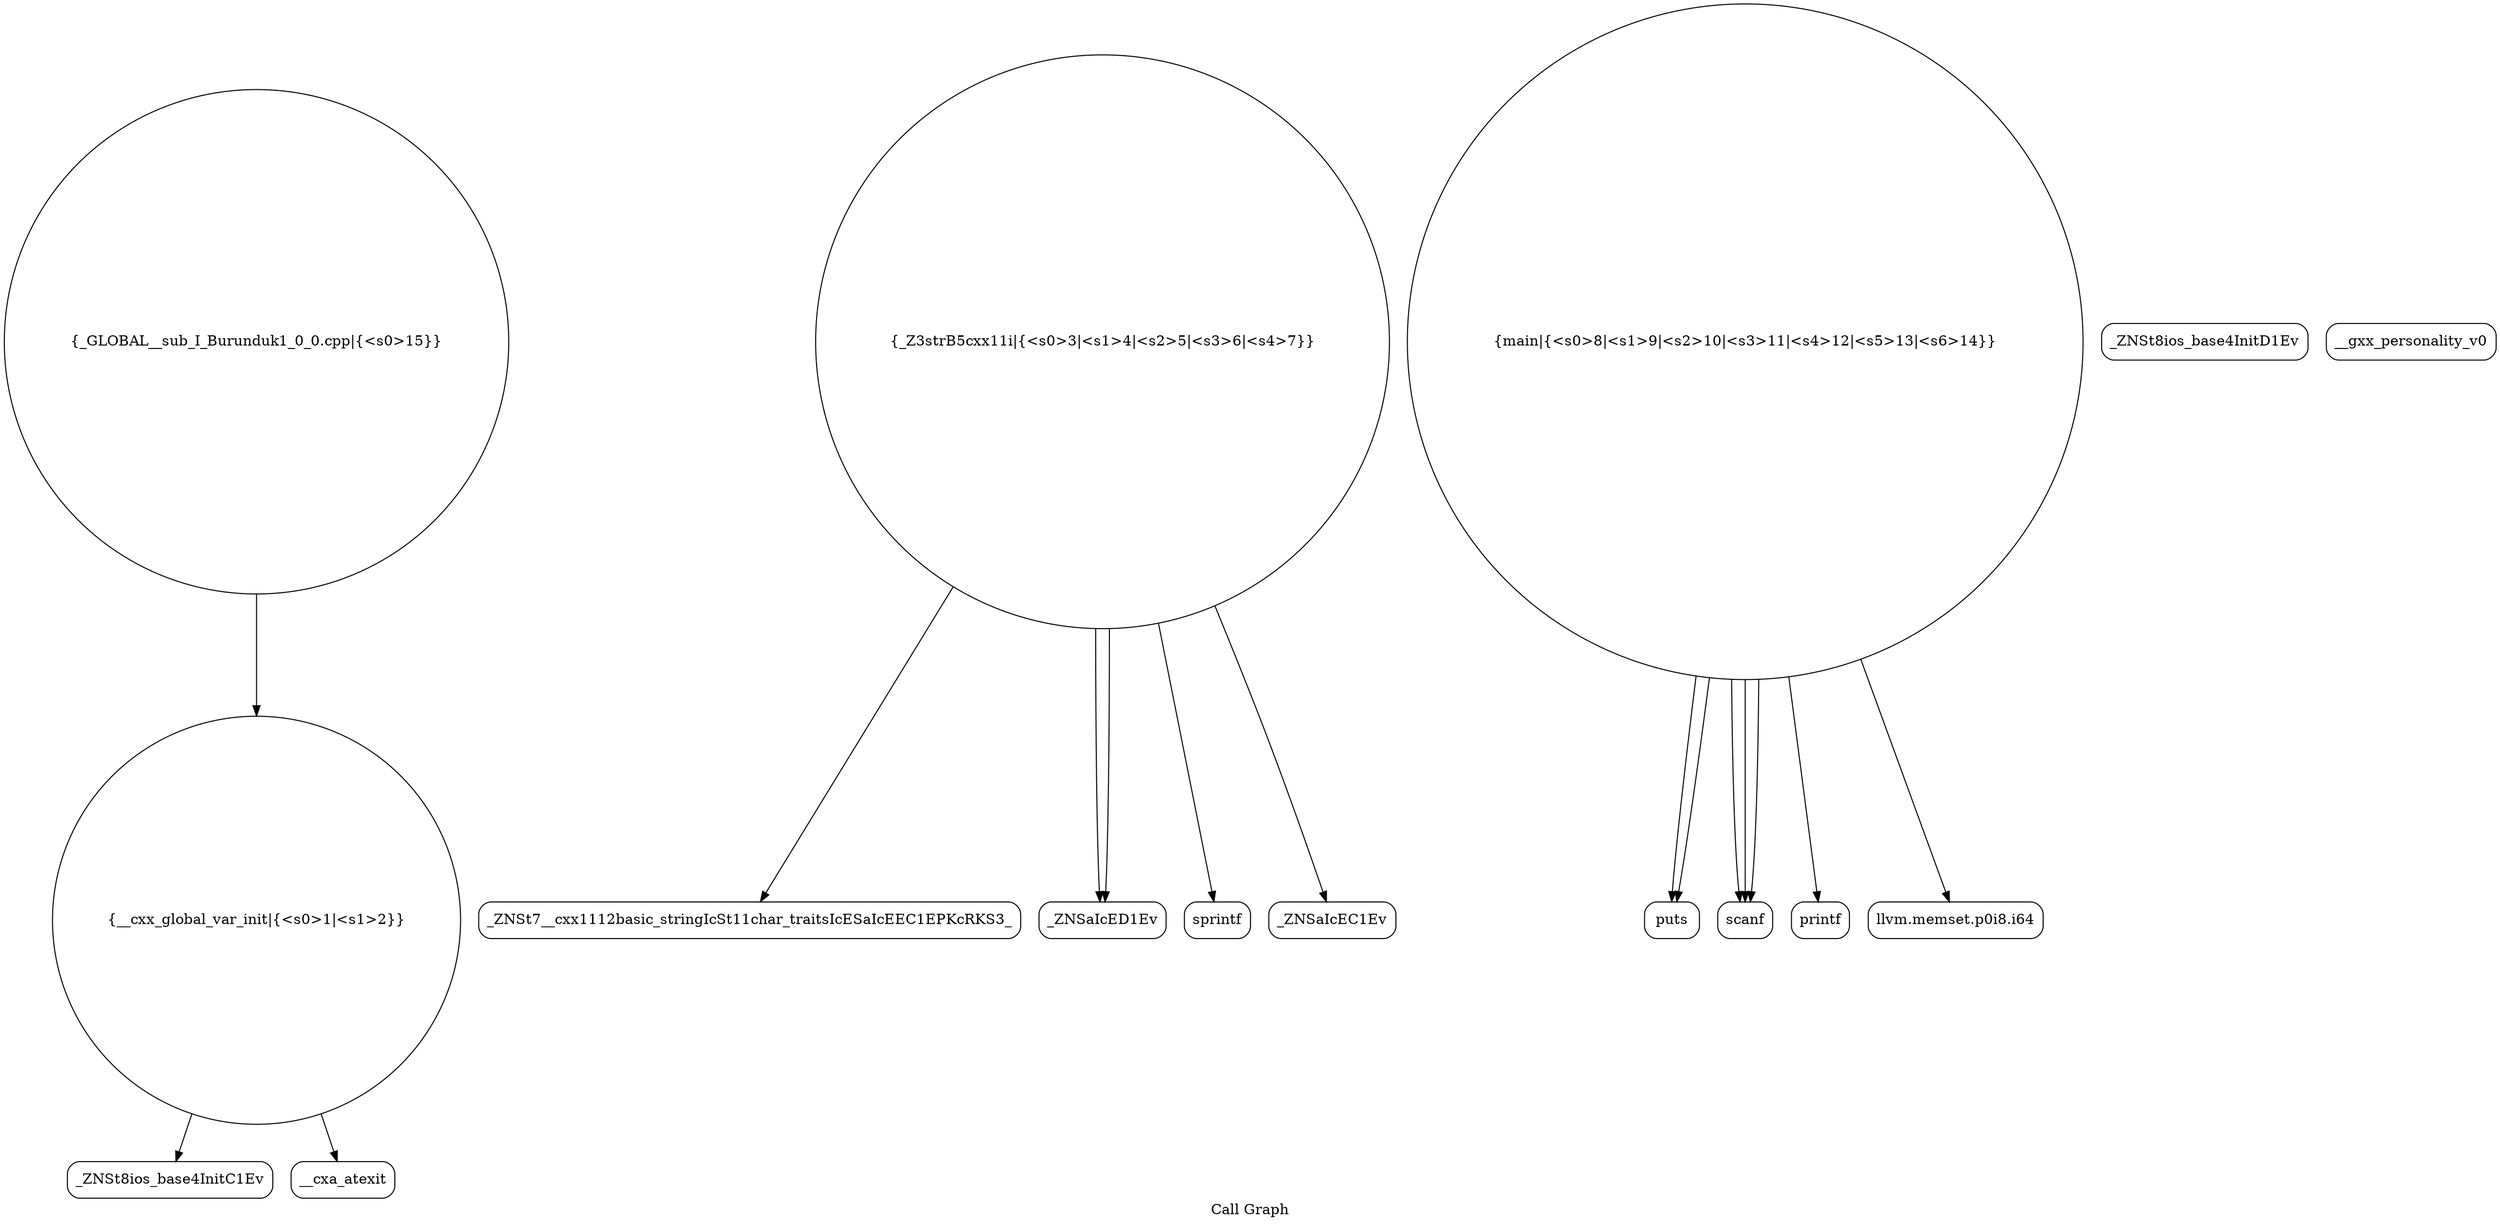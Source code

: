 digraph "Call Graph" {
	label="Call Graph";

	Node0x561db267d940 [shape=record,shape=circle,label="{__cxx_global_var_init|{<s0>1|<s1>2}}"];
	Node0x561db267d940:s0 -> Node0x561db267ddd0[color=black];
	Node0x561db267d940:s1 -> Node0x561db267ded0[color=black];
	Node0x561db267e0d0 [shape=record,shape=Mrecord,label="{_ZNSt7__cxx1112basic_stringIcSt11char_traitsIcESaIcEEC1EPKcRKS3_}"];
	Node0x561db267e450 [shape=record,shape=Mrecord,label="{puts}"];
	Node0x561db267de50 [shape=record,shape=Mrecord,label="{_ZNSt8ios_base4InitD1Ev}"];
	Node0x561db267e1d0 [shape=record,shape=Mrecord,label="{_ZNSaIcED1Ev}"];
	Node0x561db267df50 [shape=record,shape=circle,label="{_Z3strB5cxx11i|{<s0>3|<s1>4|<s2>5|<s3>6|<s4>7}}"];
	Node0x561db267df50:s0 -> Node0x561db267dfd0[color=black];
	Node0x561db267df50:s1 -> Node0x561db267e050[color=black];
	Node0x561db267df50:s2 -> Node0x561db267e0d0[color=black];
	Node0x561db267df50:s3 -> Node0x561db267e1d0[color=black];
	Node0x561db267df50:s4 -> Node0x561db267e1d0[color=black];
	Node0x561db267e2d0 [shape=record,shape=Mrecord,label="{scanf}"];
	Node0x561db267e050 [shape=record,shape=Mrecord,label="{_ZNSaIcEC1Ev}"];
	Node0x561db267e3d0 [shape=record,shape=Mrecord,label="{printf}"];
	Node0x561db267ddd0 [shape=record,shape=Mrecord,label="{_ZNSt8ios_base4InitC1Ev}"];
	Node0x561db267e150 [shape=record,shape=Mrecord,label="{__gxx_personality_v0}"];
	Node0x561db267e4d0 [shape=record,shape=circle,label="{_GLOBAL__sub_I_Burunduk1_0_0.cpp|{<s0>15}}"];
	Node0x561db267e4d0:s0 -> Node0x561db267d940[color=black];
	Node0x561db267ded0 [shape=record,shape=Mrecord,label="{__cxa_atexit}"];
	Node0x561db267e250 [shape=record,shape=circle,label="{main|{<s0>8|<s1>9|<s2>10|<s3>11|<s4>12|<s5>13|<s6>14}}"];
	Node0x561db267e250:s0 -> Node0x561db267e2d0[color=black];
	Node0x561db267e250:s1 -> Node0x561db267e2d0[color=black];
	Node0x561db267e250:s2 -> Node0x561db267e350[color=black];
	Node0x561db267e250:s3 -> Node0x561db267e2d0[color=black];
	Node0x561db267e250:s4 -> Node0x561db267e3d0[color=black];
	Node0x561db267e250:s5 -> Node0x561db267e450[color=black];
	Node0x561db267e250:s6 -> Node0x561db267e450[color=black];
	Node0x561db267dfd0 [shape=record,shape=Mrecord,label="{sprintf}"];
	Node0x561db267e350 [shape=record,shape=Mrecord,label="{llvm.memset.p0i8.i64}"];
}
